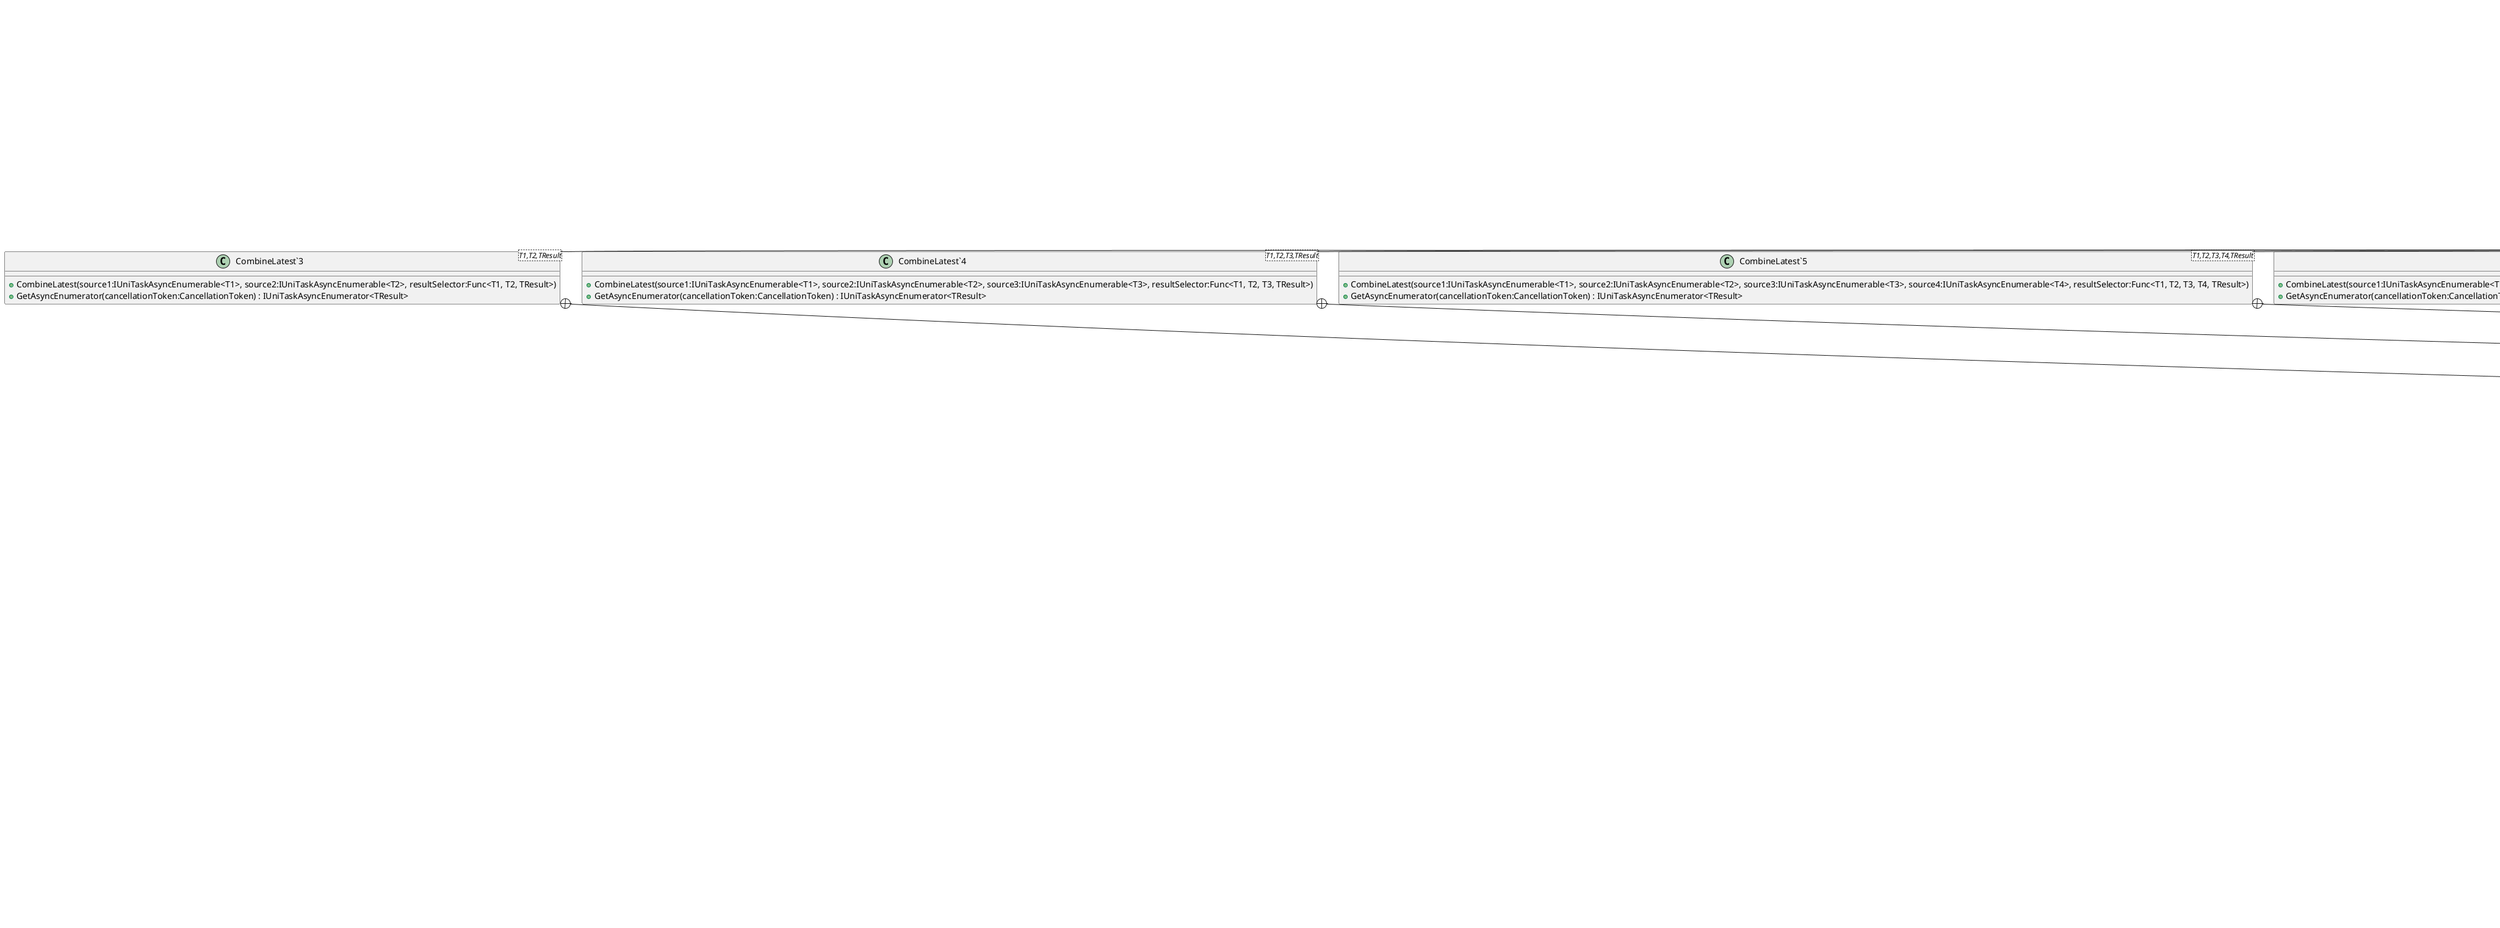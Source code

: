 @startuml
class UniTaskAsyncEnumerable <<static>> <<partial>> {
    + {static} CombineLatest(source1:IUniTaskAsyncEnumerable<T1>, source2:IUniTaskAsyncEnumerable<T2>, resultSelector:Func<T1, T2, TResult>) : IUniTaskAsyncEnumerable<TResult>
    + {static} CombineLatest(source1:IUniTaskAsyncEnumerable<T1>, source2:IUniTaskAsyncEnumerable<T2>, source3:IUniTaskAsyncEnumerable<T3>, resultSelector:Func<T1, T2, T3, TResult>) : IUniTaskAsyncEnumerable<TResult>
    + {static} CombineLatest(source1:IUniTaskAsyncEnumerable<T1>, source2:IUniTaskAsyncEnumerable<T2>, source3:IUniTaskAsyncEnumerable<T3>, source4:IUniTaskAsyncEnumerable<T4>, resultSelector:Func<T1, T2, T3, T4, TResult>) : IUniTaskAsyncEnumerable<TResult>
    + {static} CombineLatest(source1:IUniTaskAsyncEnumerable<T1>, source2:IUniTaskAsyncEnumerable<T2>, source3:IUniTaskAsyncEnumerable<T3>, source4:IUniTaskAsyncEnumerable<T4>, source5:IUniTaskAsyncEnumerable<T5>, resultSelector:Func<T1, T2, T3, T4, T5, TResult>) : IUniTaskAsyncEnumerable<TResult>
    + {static} CombineLatest(source1:IUniTaskAsyncEnumerable<T1>, source2:IUniTaskAsyncEnumerable<T2>, source3:IUniTaskAsyncEnumerable<T3>, source4:IUniTaskAsyncEnumerable<T4>, source5:IUniTaskAsyncEnumerable<T5>, source6:IUniTaskAsyncEnumerable<T6>, resultSelector:Func<T1, T2, T3, T4, T5, T6, TResult>) : IUniTaskAsyncEnumerable<TResult>
    + {static} CombineLatest(source1:IUniTaskAsyncEnumerable<T1>, source2:IUniTaskAsyncEnumerable<T2>, source3:IUniTaskAsyncEnumerable<T3>, source4:IUniTaskAsyncEnumerable<T4>, source5:IUniTaskAsyncEnumerable<T5>, source6:IUniTaskAsyncEnumerable<T6>, source7:IUniTaskAsyncEnumerable<T7>, resultSelector:Func<T1, T2, T3, T4, T5, T6, T7, TResult>) : IUniTaskAsyncEnumerable<TResult>
    + {static} CombineLatest(source1:IUniTaskAsyncEnumerable<T1>, source2:IUniTaskAsyncEnumerable<T2>, source3:IUniTaskAsyncEnumerable<T3>, source4:IUniTaskAsyncEnumerable<T4>, source5:IUniTaskAsyncEnumerable<T5>, source6:IUniTaskAsyncEnumerable<T6>, source7:IUniTaskAsyncEnumerable<T7>, source8:IUniTaskAsyncEnumerable<T8>, resultSelector:Func<T1, T2, T3, T4, T5, T6, T7, T8, TResult>) : IUniTaskAsyncEnumerable<TResult>
    + {static} CombineLatest(source1:IUniTaskAsyncEnumerable<T1>, source2:IUniTaskAsyncEnumerable<T2>, source3:IUniTaskAsyncEnumerable<T3>, source4:IUniTaskAsyncEnumerable<T4>, source5:IUniTaskAsyncEnumerable<T5>, source6:IUniTaskAsyncEnumerable<T6>, source7:IUniTaskAsyncEnumerable<T7>, source8:IUniTaskAsyncEnumerable<T8>, source9:IUniTaskAsyncEnumerable<T9>, resultSelector:Func<T1, T2, T3, T4, T5, T6, T7, T8, T9, TResult>) : IUniTaskAsyncEnumerable<TResult>
    + {static} CombineLatest(source1:IUniTaskAsyncEnumerable<T1>, source2:IUniTaskAsyncEnumerable<T2>, source3:IUniTaskAsyncEnumerable<T3>, source4:IUniTaskAsyncEnumerable<T4>, source5:IUniTaskAsyncEnumerable<T5>, source6:IUniTaskAsyncEnumerable<T6>, source7:IUniTaskAsyncEnumerable<T7>, source8:IUniTaskAsyncEnumerable<T8>, source9:IUniTaskAsyncEnumerable<T9>, source10:IUniTaskAsyncEnumerable<T10>, resultSelector:Func<T1, T2, T3, T4, T5, T6, T7, T8, T9, T10, TResult>) : IUniTaskAsyncEnumerable<TResult>
    + {static} CombineLatest(source1:IUniTaskAsyncEnumerable<T1>, source2:IUniTaskAsyncEnumerable<T2>, source3:IUniTaskAsyncEnumerable<T3>, source4:IUniTaskAsyncEnumerable<T4>, source5:IUniTaskAsyncEnumerable<T5>, source6:IUniTaskAsyncEnumerable<T6>, source7:IUniTaskAsyncEnumerable<T7>, source8:IUniTaskAsyncEnumerable<T8>, source9:IUniTaskAsyncEnumerable<T9>, source10:IUniTaskAsyncEnumerable<T10>, source11:IUniTaskAsyncEnumerable<T11>, resultSelector:Func<T1, T2, T3, T4, T5, T6, T7, T8, T9, T10, T11, TResult>) : IUniTaskAsyncEnumerable<TResult>
    + {static} CombineLatest(source1:IUniTaskAsyncEnumerable<T1>, source2:IUniTaskAsyncEnumerable<T2>, source3:IUniTaskAsyncEnumerable<T3>, source4:IUniTaskAsyncEnumerable<T4>, source5:IUniTaskAsyncEnumerable<T5>, source6:IUniTaskAsyncEnumerable<T6>, source7:IUniTaskAsyncEnumerable<T7>, source8:IUniTaskAsyncEnumerable<T8>, source9:IUniTaskAsyncEnumerable<T9>, source10:IUniTaskAsyncEnumerable<T10>, source11:IUniTaskAsyncEnumerable<T11>, source12:IUniTaskAsyncEnumerable<T12>, resultSelector:Func<T1, T2, T3, T4, T5, T6, T7, T8, T9, T10, T11, T12, TResult>) : IUniTaskAsyncEnumerable<TResult>
    + {static} CombineLatest(source1:IUniTaskAsyncEnumerable<T1>, source2:IUniTaskAsyncEnumerable<T2>, source3:IUniTaskAsyncEnumerable<T3>, source4:IUniTaskAsyncEnumerable<T4>, source5:IUniTaskAsyncEnumerable<T5>, source6:IUniTaskAsyncEnumerable<T6>, source7:IUniTaskAsyncEnumerable<T7>, source8:IUniTaskAsyncEnumerable<T8>, source9:IUniTaskAsyncEnumerable<T9>, source10:IUniTaskAsyncEnumerable<T10>, source11:IUniTaskAsyncEnumerable<T11>, source12:IUniTaskAsyncEnumerable<T12>, source13:IUniTaskAsyncEnumerable<T13>, resultSelector:Func<T1, T2, T3, T4, T5, T6, T7, T8, T9, T10, T11, T12, T13, TResult>) : IUniTaskAsyncEnumerable<TResult>
    + {static} CombineLatest(source1:IUniTaskAsyncEnumerable<T1>, source2:IUniTaskAsyncEnumerable<T2>, source3:IUniTaskAsyncEnumerable<T3>, source4:IUniTaskAsyncEnumerable<T4>, source5:IUniTaskAsyncEnumerable<T5>, source6:IUniTaskAsyncEnumerable<T6>, source7:IUniTaskAsyncEnumerable<T7>, source8:IUniTaskAsyncEnumerable<T8>, source9:IUniTaskAsyncEnumerable<T9>, source10:IUniTaskAsyncEnumerable<T10>, source11:IUniTaskAsyncEnumerable<T11>, source12:IUniTaskAsyncEnumerable<T12>, source13:IUniTaskAsyncEnumerable<T13>, source14:IUniTaskAsyncEnumerable<T14>, resultSelector:Func<T1, T2, T3, T4, T5, T6, T7, T8, T9, T10, T11, T12, T13, T14, TResult>) : IUniTaskAsyncEnumerable<TResult>
    + {static} CombineLatest(source1:IUniTaskAsyncEnumerable<T1>, source2:IUniTaskAsyncEnumerable<T2>, source3:IUniTaskAsyncEnumerable<T3>, source4:IUniTaskAsyncEnumerable<T4>, source5:IUniTaskAsyncEnumerable<T5>, source6:IUniTaskAsyncEnumerable<T6>, source7:IUniTaskAsyncEnumerable<T7>, source8:IUniTaskAsyncEnumerable<T8>, source9:IUniTaskAsyncEnumerable<T9>, source10:IUniTaskAsyncEnumerable<T10>, source11:IUniTaskAsyncEnumerable<T11>, source12:IUniTaskAsyncEnumerable<T12>, source13:IUniTaskAsyncEnumerable<T13>, source14:IUniTaskAsyncEnumerable<T14>, source15:IUniTaskAsyncEnumerable<T15>, resultSelector:Func<T1, T2, T3, T4, T5, T6, T7, T8, T9, T10, T11, T12, T13, T14, T15, TResult>) : IUniTaskAsyncEnumerable<TResult>
}
class "CombineLatest`3"<T1,T2,TResult> {
    + CombineLatest(source1:IUniTaskAsyncEnumerable<T1>, source2:IUniTaskAsyncEnumerable<T2>, resultSelector:Func<T1, T2, TResult>)
    + GetAsyncEnumerator(cancellationToken:CancellationToken) : IUniTaskAsyncEnumerator<TResult>
}
class "CombineLatest`4"<T1,T2,T3,TResult> {
    + CombineLatest(source1:IUniTaskAsyncEnumerable<T1>, source2:IUniTaskAsyncEnumerable<T2>, source3:IUniTaskAsyncEnumerable<T3>, resultSelector:Func<T1, T2, T3, TResult>)
    + GetAsyncEnumerator(cancellationToken:CancellationToken) : IUniTaskAsyncEnumerator<TResult>
}
class "CombineLatest`5"<T1,T2,T3,T4,TResult> {
    + CombineLatest(source1:IUniTaskAsyncEnumerable<T1>, source2:IUniTaskAsyncEnumerable<T2>, source3:IUniTaskAsyncEnumerable<T3>, source4:IUniTaskAsyncEnumerable<T4>, resultSelector:Func<T1, T2, T3, T4, TResult>)
    + GetAsyncEnumerator(cancellationToken:CancellationToken) : IUniTaskAsyncEnumerator<TResult>
}
class "CombineLatest`6"<T1,T2,T3,T4,T5,TResult> {
    + CombineLatest(source1:IUniTaskAsyncEnumerable<T1>, source2:IUniTaskAsyncEnumerable<T2>, source3:IUniTaskAsyncEnumerable<T3>, source4:IUniTaskAsyncEnumerable<T4>, source5:IUniTaskAsyncEnumerable<T5>, resultSelector:Func<T1, T2, T3, T4, T5, TResult>)
    + GetAsyncEnumerator(cancellationToken:CancellationToken) : IUniTaskAsyncEnumerator<TResult>
}
class "CombineLatest`7"<T1,T2,T3,T4,T5,T6,TResult> {
    + CombineLatest(source1:IUniTaskAsyncEnumerable<T1>, source2:IUniTaskAsyncEnumerable<T2>, source3:IUniTaskAsyncEnumerable<T3>, source4:IUniTaskAsyncEnumerable<T4>, source5:IUniTaskAsyncEnumerable<T5>, source6:IUniTaskAsyncEnumerable<T6>, resultSelector:Func<T1, T2, T3, T4, T5, T6, TResult>)
    + GetAsyncEnumerator(cancellationToken:CancellationToken) : IUniTaskAsyncEnumerator<TResult>
}
class "CombineLatest`8"<T1,T2,T3,T4,T5,T6,T7,TResult> {
    + CombineLatest(source1:IUniTaskAsyncEnumerable<T1>, source2:IUniTaskAsyncEnumerable<T2>, source3:IUniTaskAsyncEnumerable<T3>, source4:IUniTaskAsyncEnumerable<T4>, source5:IUniTaskAsyncEnumerable<T5>, source6:IUniTaskAsyncEnumerable<T6>, source7:IUniTaskAsyncEnumerable<T7>, resultSelector:Func<T1, T2, T3, T4, T5, T6, T7, TResult>)
    + GetAsyncEnumerator(cancellationToken:CancellationToken) : IUniTaskAsyncEnumerator<TResult>
}
class "CombineLatest`9"<T1,T2,T3,T4,T5,T6,T7,T8,TResult> {
    + CombineLatest(source1:IUniTaskAsyncEnumerable<T1>, source2:IUniTaskAsyncEnumerable<T2>, source3:IUniTaskAsyncEnumerable<T3>, source4:IUniTaskAsyncEnumerable<T4>, source5:IUniTaskAsyncEnumerable<T5>, source6:IUniTaskAsyncEnumerable<T6>, source7:IUniTaskAsyncEnumerable<T7>, source8:IUniTaskAsyncEnumerable<T8>, resultSelector:Func<T1, T2, T3, T4, T5, T6, T7, T8, TResult>)
    + GetAsyncEnumerator(cancellationToken:CancellationToken) : IUniTaskAsyncEnumerator<TResult>
}
class "CombineLatest`10"<T1,T2,T3,T4,T5,T6,T7,T8,T9,TResult> {
    + CombineLatest(source1:IUniTaskAsyncEnumerable<T1>, source2:IUniTaskAsyncEnumerable<T2>, source3:IUniTaskAsyncEnumerable<T3>, source4:IUniTaskAsyncEnumerable<T4>, source5:IUniTaskAsyncEnumerable<T5>, source6:IUniTaskAsyncEnumerable<T6>, source7:IUniTaskAsyncEnumerable<T7>, source8:IUniTaskAsyncEnumerable<T8>, source9:IUniTaskAsyncEnumerable<T9>, resultSelector:Func<T1, T2, T3, T4, T5, T6, T7, T8, T9, TResult>)
    + GetAsyncEnumerator(cancellationToken:CancellationToken) : IUniTaskAsyncEnumerator<TResult>
}
class "CombineLatest`11"<T1,T2,T3,T4,T5,T6,T7,T8,T9,T10,TResult> {
    + CombineLatest(source1:IUniTaskAsyncEnumerable<T1>, source2:IUniTaskAsyncEnumerable<T2>, source3:IUniTaskAsyncEnumerable<T3>, source4:IUniTaskAsyncEnumerable<T4>, source5:IUniTaskAsyncEnumerable<T5>, source6:IUniTaskAsyncEnumerable<T6>, source7:IUniTaskAsyncEnumerable<T7>, source8:IUniTaskAsyncEnumerable<T8>, source9:IUniTaskAsyncEnumerable<T9>, source10:IUniTaskAsyncEnumerable<T10>, resultSelector:Func<T1, T2, T3, T4, T5, T6, T7, T8, T9, T10, TResult>)
    + GetAsyncEnumerator(cancellationToken:CancellationToken) : IUniTaskAsyncEnumerator<TResult>
}
class "CombineLatest`12"<T1,T2,T3,T4,T5,T6,T7,T8,T9,T10,T11,TResult> {
    + CombineLatest(source1:IUniTaskAsyncEnumerable<T1>, source2:IUniTaskAsyncEnumerable<T2>, source3:IUniTaskAsyncEnumerable<T3>, source4:IUniTaskAsyncEnumerable<T4>, source5:IUniTaskAsyncEnumerable<T5>, source6:IUniTaskAsyncEnumerable<T6>, source7:IUniTaskAsyncEnumerable<T7>, source8:IUniTaskAsyncEnumerable<T8>, source9:IUniTaskAsyncEnumerable<T9>, source10:IUniTaskAsyncEnumerable<T10>, source11:IUniTaskAsyncEnumerable<T11>, resultSelector:Func<T1, T2, T3, T4, T5, T6, T7, T8, T9, T10, T11, TResult>)
    + GetAsyncEnumerator(cancellationToken:CancellationToken) : IUniTaskAsyncEnumerator<TResult>
}
class "CombineLatest`13"<T1,T2,T3,T4,T5,T6,T7,T8,T9,T10,T11,T12,TResult> {
    + CombineLatest(source1:IUniTaskAsyncEnumerable<T1>, source2:IUniTaskAsyncEnumerable<T2>, source3:IUniTaskAsyncEnumerable<T3>, source4:IUniTaskAsyncEnumerable<T4>, source5:IUniTaskAsyncEnumerable<T5>, source6:IUniTaskAsyncEnumerable<T6>, source7:IUniTaskAsyncEnumerable<T7>, source8:IUniTaskAsyncEnumerable<T8>, source9:IUniTaskAsyncEnumerable<T9>, source10:IUniTaskAsyncEnumerable<T10>, source11:IUniTaskAsyncEnumerable<T11>, source12:IUniTaskAsyncEnumerable<T12>, resultSelector:Func<T1, T2, T3, T4, T5, T6, T7, T8, T9, T10, T11, T12, TResult>)
    + GetAsyncEnumerator(cancellationToken:CancellationToken) : IUniTaskAsyncEnumerator<TResult>
}
class "CombineLatest`14"<T1,T2,T3,T4,T5,T6,T7,T8,T9,T10,T11,T12,T13,TResult> {
    + CombineLatest(source1:IUniTaskAsyncEnumerable<T1>, source2:IUniTaskAsyncEnumerable<T2>, source3:IUniTaskAsyncEnumerable<T3>, source4:IUniTaskAsyncEnumerable<T4>, source5:IUniTaskAsyncEnumerable<T5>, source6:IUniTaskAsyncEnumerable<T6>, source7:IUniTaskAsyncEnumerable<T7>, source8:IUniTaskAsyncEnumerable<T8>, source9:IUniTaskAsyncEnumerable<T9>, source10:IUniTaskAsyncEnumerable<T10>, source11:IUniTaskAsyncEnumerable<T11>, source12:IUniTaskAsyncEnumerable<T12>, source13:IUniTaskAsyncEnumerable<T13>, resultSelector:Func<T1, T2, T3, T4, T5, T6, T7, T8, T9, T10, T11, T12, T13, TResult>)
    + GetAsyncEnumerator(cancellationToken:CancellationToken) : IUniTaskAsyncEnumerator<TResult>
}
class "CombineLatest`15"<T1,T2,T3,T4,T5,T6,T7,T8,T9,T10,T11,T12,T13,T14,TResult> {
    + CombineLatest(source1:IUniTaskAsyncEnumerable<T1>, source2:IUniTaskAsyncEnumerable<T2>, source3:IUniTaskAsyncEnumerable<T3>, source4:IUniTaskAsyncEnumerable<T4>, source5:IUniTaskAsyncEnumerable<T5>, source6:IUniTaskAsyncEnumerable<T6>, source7:IUniTaskAsyncEnumerable<T7>, source8:IUniTaskAsyncEnumerable<T8>, source9:IUniTaskAsyncEnumerable<T9>, source10:IUniTaskAsyncEnumerable<T10>, source11:IUniTaskAsyncEnumerable<T11>, source12:IUniTaskAsyncEnumerable<T12>, source13:IUniTaskAsyncEnumerable<T13>, source14:IUniTaskAsyncEnumerable<T14>, resultSelector:Func<T1, T2, T3, T4, T5, T6, T7, T8, T9, T10, T11, T12, T13, T14, TResult>)
    + GetAsyncEnumerator(cancellationToken:CancellationToken) : IUniTaskAsyncEnumerator<TResult>
}
class "CombineLatest`16"<T1,T2,T3,T4,T5,T6,T7,T8,T9,T10,T11,T12,T13,T14,T15,TResult> {
    + CombineLatest(source1:IUniTaskAsyncEnumerable<T1>, source2:IUniTaskAsyncEnumerable<T2>, source3:IUniTaskAsyncEnumerable<T3>, source4:IUniTaskAsyncEnumerable<T4>, source5:IUniTaskAsyncEnumerable<T5>, source6:IUniTaskAsyncEnumerable<T6>, source7:IUniTaskAsyncEnumerable<T7>, source8:IUniTaskAsyncEnumerable<T8>, source9:IUniTaskAsyncEnumerable<T9>, source10:IUniTaskAsyncEnumerable<T10>, source11:IUniTaskAsyncEnumerable<T11>, source12:IUniTaskAsyncEnumerable<T12>, source13:IUniTaskAsyncEnumerable<T13>, source14:IUniTaskAsyncEnumerable<T14>, source15:IUniTaskAsyncEnumerable<T15>, resultSelector:Func<T1, T2, T3, T4, T5, T6, T7, T8, T9, T10, T11, T12, T13, T14, T15, TResult>)
    + GetAsyncEnumerator(cancellationToken:CancellationToken) : IUniTaskAsyncEnumerator<TResult>
}
class "IUniTaskAsyncEnumerable`1"<T> {
}
class _CombineLatest {
    + _CombineLatest(source1:IUniTaskAsyncEnumerable<T1>, source2:IUniTaskAsyncEnumerable<T2>, resultSelector:Func<T1, T2, TResult>, cancellationToken:CancellationToken)
    + MoveNextAsync() : UniTask<bool>
    + <<async>> DisposeAsync() : UniTask
}
class _CombineLatest {
    + _CombineLatest(source1:IUniTaskAsyncEnumerable<T1>, source2:IUniTaskAsyncEnumerable<T2>, source3:IUniTaskAsyncEnumerable<T3>, resultSelector:Func<T1, T2, T3, TResult>, cancellationToken:CancellationToken)
    + MoveNextAsync() : UniTask<bool>
    + <<async>> DisposeAsync() : UniTask
}
class _CombineLatest {
    + _CombineLatest(source1:IUniTaskAsyncEnumerable<T1>, source2:IUniTaskAsyncEnumerable<T2>, source3:IUniTaskAsyncEnumerable<T3>, source4:IUniTaskAsyncEnumerable<T4>, resultSelector:Func<T1, T2, T3, T4, TResult>, cancellationToken:CancellationToken)
    + MoveNextAsync() : UniTask<bool>
    + <<async>> DisposeAsync() : UniTask
}
class _CombineLatest {
    + _CombineLatest(source1:IUniTaskAsyncEnumerable<T1>, source2:IUniTaskAsyncEnumerable<T2>, source3:IUniTaskAsyncEnumerable<T3>, source4:IUniTaskAsyncEnumerable<T4>, source5:IUniTaskAsyncEnumerable<T5>, resultSelector:Func<T1, T2, T3, T4, T5, TResult>, cancellationToken:CancellationToken)
    + MoveNextAsync() : UniTask<bool>
    + <<async>> DisposeAsync() : UniTask
}
class _CombineLatest {
    + _CombineLatest(source1:IUniTaskAsyncEnumerable<T1>, source2:IUniTaskAsyncEnumerable<T2>, source3:IUniTaskAsyncEnumerable<T3>, source4:IUniTaskAsyncEnumerable<T4>, source5:IUniTaskAsyncEnumerable<T5>, source6:IUniTaskAsyncEnumerable<T6>, resultSelector:Func<T1, T2, T3, T4, T5, T6, TResult>, cancellationToken:CancellationToken)
    + MoveNextAsync() : UniTask<bool>
    + <<async>> DisposeAsync() : UniTask
}
class _CombineLatest {
    + _CombineLatest(source1:IUniTaskAsyncEnumerable<T1>, source2:IUniTaskAsyncEnumerable<T2>, source3:IUniTaskAsyncEnumerable<T3>, source4:IUniTaskAsyncEnumerable<T4>, source5:IUniTaskAsyncEnumerable<T5>, source6:IUniTaskAsyncEnumerable<T6>, source7:IUniTaskAsyncEnumerable<T7>, resultSelector:Func<T1, T2, T3, T4, T5, T6, T7, TResult>, cancellationToken:CancellationToken)
    + MoveNextAsync() : UniTask<bool>
    + <<async>> DisposeAsync() : UniTask
}
class _CombineLatest {
    + _CombineLatest(source1:IUniTaskAsyncEnumerable<T1>, source2:IUniTaskAsyncEnumerable<T2>, source3:IUniTaskAsyncEnumerable<T3>, source4:IUniTaskAsyncEnumerable<T4>, source5:IUniTaskAsyncEnumerable<T5>, source6:IUniTaskAsyncEnumerable<T6>, source7:IUniTaskAsyncEnumerable<T7>, source8:IUniTaskAsyncEnumerable<T8>, resultSelector:Func<T1, T2, T3, T4, T5, T6, T7, T8, TResult>, cancellationToken:CancellationToken)
    + MoveNextAsync() : UniTask<bool>
    + <<async>> DisposeAsync() : UniTask
}
class _CombineLatest {
    + _CombineLatest(source1:IUniTaskAsyncEnumerable<T1>, source2:IUniTaskAsyncEnumerable<T2>, source3:IUniTaskAsyncEnumerable<T3>, source4:IUniTaskAsyncEnumerable<T4>, source5:IUniTaskAsyncEnumerable<T5>, source6:IUniTaskAsyncEnumerable<T6>, source7:IUniTaskAsyncEnumerable<T7>, source8:IUniTaskAsyncEnumerable<T8>, source9:IUniTaskAsyncEnumerable<T9>, resultSelector:Func<T1, T2, T3, T4, T5, T6, T7, T8, T9, TResult>, cancellationToken:CancellationToken)
    + MoveNextAsync() : UniTask<bool>
    + <<async>> DisposeAsync() : UniTask
}
class _CombineLatest {
    + _CombineLatest(source1:IUniTaskAsyncEnumerable<T1>, source2:IUniTaskAsyncEnumerable<T2>, source3:IUniTaskAsyncEnumerable<T3>, source4:IUniTaskAsyncEnumerable<T4>, source5:IUniTaskAsyncEnumerable<T5>, source6:IUniTaskAsyncEnumerable<T6>, source7:IUniTaskAsyncEnumerable<T7>, source8:IUniTaskAsyncEnumerable<T8>, source9:IUniTaskAsyncEnumerable<T9>, source10:IUniTaskAsyncEnumerable<T10>, resultSelector:Func<T1, T2, T3, T4, T5, T6, T7, T8, T9, T10, TResult>, cancellationToken:CancellationToken)
    + MoveNextAsync() : UniTask<bool>
    + <<async>> DisposeAsync() : UniTask
}
class _CombineLatest {
    + _CombineLatest(source1:IUniTaskAsyncEnumerable<T1>, source2:IUniTaskAsyncEnumerable<T2>, source3:IUniTaskAsyncEnumerable<T3>, source4:IUniTaskAsyncEnumerable<T4>, source5:IUniTaskAsyncEnumerable<T5>, source6:IUniTaskAsyncEnumerable<T6>, source7:IUniTaskAsyncEnumerable<T7>, source8:IUniTaskAsyncEnumerable<T8>, source9:IUniTaskAsyncEnumerable<T9>, source10:IUniTaskAsyncEnumerable<T10>, source11:IUniTaskAsyncEnumerable<T11>, resultSelector:Func<T1, T2, T3, T4, T5, T6, T7, T8, T9, T10, T11, TResult>, cancellationToken:CancellationToken)
    + MoveNextAsync() : UniTask<bool>
    + <<async>> DisposeAsync() : UniTask
}
class _CombineLatest {
    + _CombineLatest(source1:IUniTaskAsyncEnumerable<T1>, source2:IUniTaskAsyncEnumerable<T2>, source3:IUniTaskAsyncEnumerable<T3>, source4:IUniTaskAsyncEnumerable<T4>, source5:IUniTaskAsyncEnumerable<T5>, source6:IUniTaskAsyncEnumerable<T6>, source7:IUniTaskAsyncEnumerable<T7>, source8:IUniTaskAsyncEnumerable<T8>, source9:IUniTaskAsyncEnumerable<T9>, source10:IUniTaskAsyncEnumerable<T10>, source11:IUniTaskAsyncEnumerable<T11>, source12:IUniTaskAsyncEnumerable<T12>, resultSelector:Func<T1, T2, T3, T4, T5, T6, T7, T8, T9, T10, T11, T12, TResult>, cancellationToken:CancellationToken)
    + MoveNextAsync() : UniTask<bool>
    + <<async>> DisposeAsync() : UniTask
}
class _CombineLatest {
    + _CombineLatest(source1:IUniTaskAsyncEnumerable<T1>, source2:IUniTaskAsyncEnumerable<T2>, source3:IUniTaskAsyncEnumerable<T3>, source4:IUniTaskAsyncEnumerable<T4>, source5:IUniTaskAsyncEnumerable<T5>, source6:IUniTaskAsyncEnumerable<T6>, source7:IUniTaskAsyncEnumerable<T7>, source8:IUniTaskAsyncEnumerable<T8>, source9:IUniTaskAsyncEnumerable<T9>, source10:IUniTaskAsyncEnumerable<T10>, source11:IUniTaskAsyncEnumerable<T11>, source12:IUniTaskAsyncEnumerable<T12>, source13:IUniTaskAsyncEnumerable<T13>, resultSelector:Func<T1, T2, T3, T4, T5, T6, T7, T8, T9, T10, T11, T12, T13, TResult>, cancellationToken:CancellationToken)
    + MoveNextAsync() : UniTask<bool>
    + <<async>> DisposeAsync() : UniTask
}
class _CombineLatest {
    + _CombineLatest(source1:IUniTaskAsyncEnumerable<T1>, source2:IUniTaskAsyncEnumerable<T2>, source3:IUniTaskAsyncEnumerable<T3>, source4:IUniTaskAsyncEnumerable<T4>, source5:IUniTaskAsyncEnumerable<T5>, source6:IUniTaskAsyncEnumerable<T6>, source7:IUniTaskAsyncEnumerable<T7>, source8:IUniTaskAsyncEnumerable<T8>, source9:IUniTaskAsyncEnumerable<T9>, source10:IUniTaskAsyncEnumerable<T10>, source11:IUniTaskAsyncEnumerable<T11>, source12:IUniTaskAsyncEnumerable<T12>, source13:IUniTaskAsyncEnumerable<T13>, source14:IUniTaskAsyncEnumerable<T14>, resultSelector:Func<T1, T2, T3, T4, T5, T6, T7, T8, T9, T10, T11, T12, T13, T14, TResult>, cancellationToken:CancellationToken)
    + MoveNextAsync() : UniTask<bool>
    + <<async>> DisposeAsync() : UniTask
}
class _CombineLatest {
    + _CombineLatest(source1:IUniTaskAsyncEnumerable<T1>, source2:IUniTaskAsyncEnumerable<T2>, source3:IUniTaskAsyncEnumerable<T3>, source4:IUniTaskAsyncEnumerable<T4>, source5:IUniTaskAsyncEnumerable<T5>, source6:IUniTaskAsyncEnumerable<T6>, source7:IUniTaskAsyncEnumerable<T7>, source8:IUniTaskAsyncEnumerable<T8>, source9:IUniTaskAsyncEnumerable<T9>, source10:IUniTaskAsyncEnumerable<T10>, source11:IUniTaskAsyncEnumerable<T11>, source12:IUniTaskAsyncEnumerable<T12>, source13:IUniTaskAsyncEnumerable<T13>, source14:IUniTaskAsyncEnumerable<T14>, source15:IUniTaskAsyncEnumerable<T15>, resultSelector:Func<T1, T2, T3, T4, T5, T6, T7, T8, T9, T10, T11, T12, T13, T14, T15, TResult>, cancellationToken:CancellationToken)
    + MoveNextAsync() : UniTask<bool>
    + <<async>> DisposeAsync() : UniTask
}
class "IUniTaskAsyncEnumerator`1"<T> {
}
"IUniTaskAsyncEnumerable`1" "<TResult>" <|-- "CombineLatest`3"
"IUniTaskAsyncEnumerable`1" "<TResult>" <|-- "CombineLatest`4"
"IUniTaskAsyncEnumerable`1" "<TResult>" <|-- "CombineLatest`5"
"IUniTaskAsyncEnumerable`1" "<TResult>" <|-- "CombineLatest`6"
"IUniTaskAsyncEnumerable`1" "<TResult>" <|-- "CombineLatest`7"
"IUniTaskAsyncEnumerable`1" "<TResult>" <|-- "CombineLatest`8"
"IUniTaskAsyncEnumerable`1" "<TResult>" <|-- "CombineLatest`9"
"IUniTaskAsyncEnumerable`1" "<TResult>" <|-- "CombineLatest`10"
"IUniTaskAsyncEnumerable`1" "<TResult>" <|-- "CombineLatest`11"
"IUniTaskAsyncEnumerable`1" "<TResult>" <|-- "CombineLatest`12"
"IUniTaskAsyncEnumerable`1" "<TResult>" <|-- "CombineLatest`13"
"IUniTaskAsyncEnumerable`1" "<TResult>" <|-- "CombineLatest`14"
"IUniTaskAsyncEnumerable`1" "<TResult>" <|-- "CombineLatest`15"
"IUniTaskAsyncEnumerable`1" "<TResult>" <|-- "CombineLatest`16"
"CombineLatest`3" +-- _CombineLatest
MoveNextSource <|-- _CombineLatest
"IUniTaskAsyncEnumerator`1" "<TResult>" <|-- _CombineLatest
_CombineLatest --> "Current" TResult
"CombineLatest`4" +-- _CombineLatest
MoveNextSource <|-- _CombineLatest
"IUniTaskAsyncEnumerator`1" "<TResult>" <|-- _CombineLatest
_CombineLatest --> "Current" TResult
"CombineLatest`5" +-- _CombineLatest
MoveNextSource <|-- _CombineLatest
"IUniTaskAsyncEnumerator`1" "<TResult>" <|-- _CombineLatest
_CombineLatest --> "Current" TResult
"CombineLatest`6" +-- _CombineLatest
MoveNextSource <|-- _CombineLatest
"IUniTaskAsyncEnumerator`1" "<TResult>" <|-- _CombineLatest
_CombineLatest --> "Current" TResult
"CombineLatest`7" +-- _CombineLatest
MoveNextSource <|-- _CombineLatest
"IUniTaskAsyncEnumerator`1" "<TResult>" <|-- _CombineLatest
_CombineLatest --> "Current" TResult
"CombineLatest`8" +-- _CombineLatest
MoveNextSource <|-- _CombineLatest
"IUniTaskAsyncEnumerator`1" "<TResult>" <|-- _CombineLatest
_CombineLatest --> "Current" TResult
"CombineLatest`9" +-- _CombineLatest
MoveNextSource <|-- _CombineLatest
"IUniTaskAsyncEnumerator`1" "<TResult>" <|-- _CombineLatest
_CombineLatest --> "Current" TResult
"CombineLatest`10" +-- _CombineLatest
MoveNextSource <|-- _CombineLatest
"IUniTaskAsyncEnumerator`1" "<TResult>" <|-- _CombineLatest
_CombineLatest --> "Current" TResult
"CombineLatest`11" +-- _CombineLatest
MoveNextSource <|-- _CombineLatest
"IUniTaskAsyncEnumerator`1" "<TResult>" <|-- _CombineLatest
_CombineLatest --> "Current" TResult
"CombineLatest`12" +-- _CombineLatest
MoveNextSource <|-- _CombineLatest
"IUniTaskAsyncEnumerator`1" "<TResult>" <|-- _CombineLatest
_CombineLatest --> "Current" TResult
"CombineLatest`13" +-- _CombineLatest
MoveNextSource <|-- _CombineLatest
"IUniTaskAsyncEnumerator`1" "<TResult>" <|-- _CombineLatest
_CombineLatest --> "Current" TResult
"CombineLatest`14" +-- _CombineLatest
MoveNextSource <|-- _CombineLatest
"IUniTaskAsyncEnumerator`1" "<TResult>" <|-- _CombineLatest
_CombineLatest --> "Current" TResult
"CombineLatest`15" +-- _CombineLatest
MoveNextSource <|-- _CombineLatest
"IUniTaskAsyncEnumerator`1" "<TResult>" <|-- _CombineLatest
_CombineLatest --> "Current" TResult
"CombineLatest`16" +-- _CombineLatest
MoveNextSource <|-- _CombineLatest
"IUniTaskAsyncEnumerator`1" "<TResult>" <|-- _CombineLatest
_CombineLatest --> "Current" TResult
@enduml
